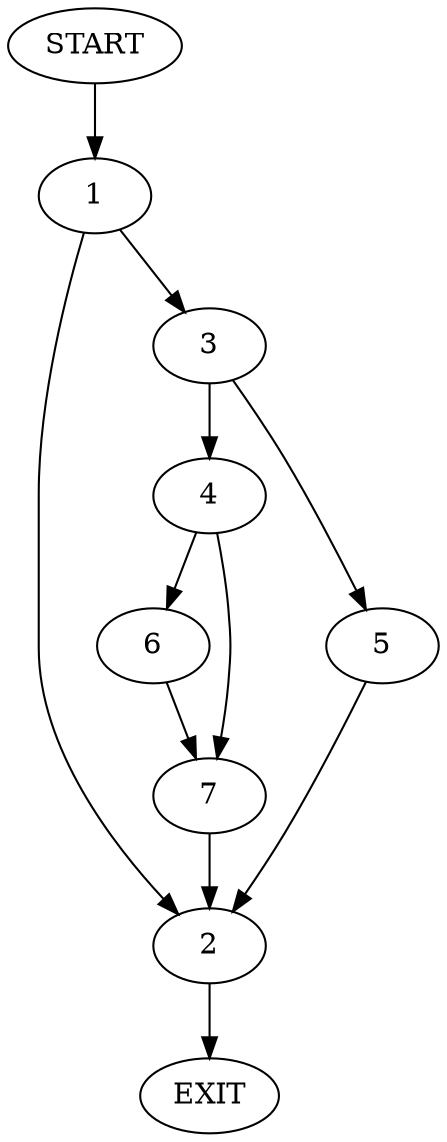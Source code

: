 digraph {
0 [label="START"]
8 [label="EXIT"]
0 -> 1
1 -> 2
1 -> 3
3 -> 4
3 -> 5
2 -> 8
4 -> 6
4 -> 7
5 -> 2
7 -> 2
6 -> 7
}

